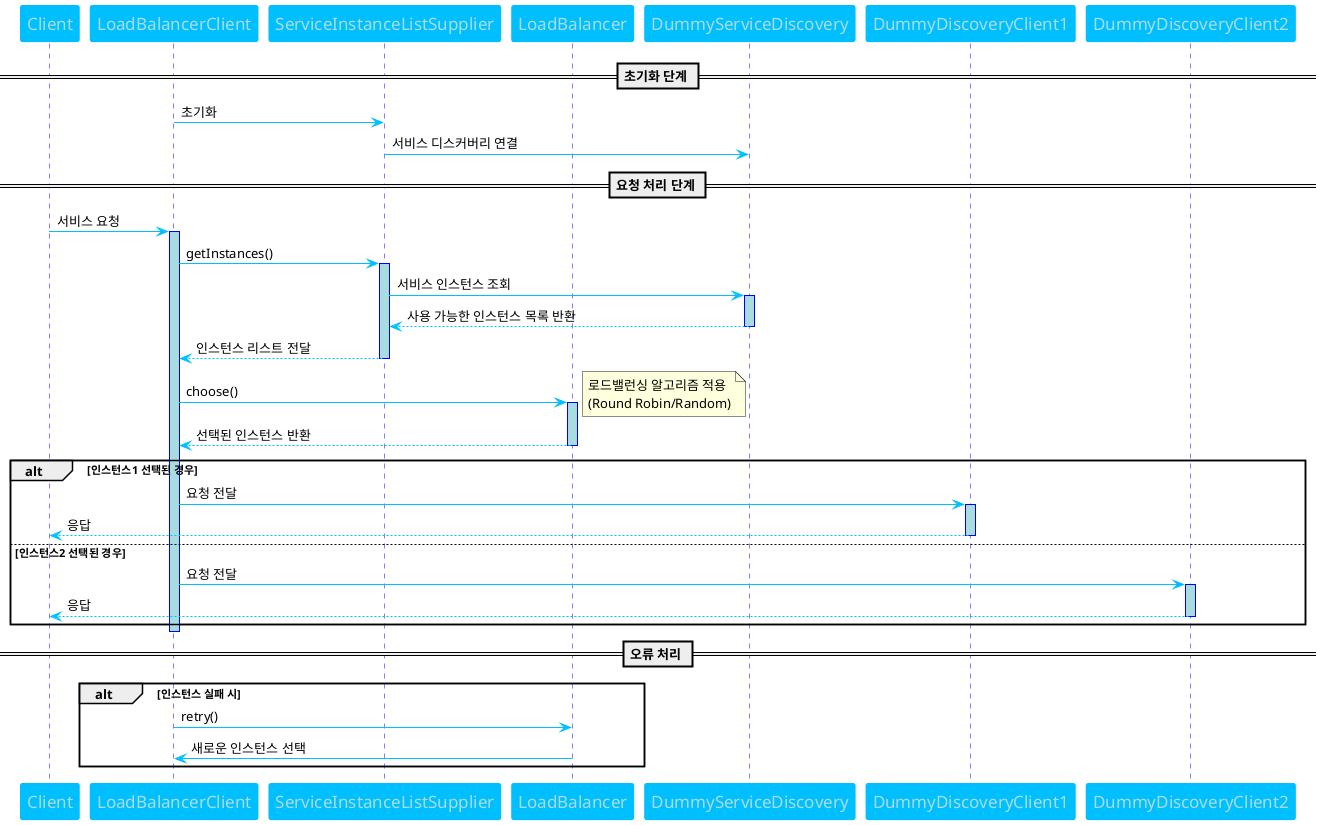@startuml
skinparam handwritten false
skinparam backgroundColor white
skinparam sequence {
    ArrowColor DeepSkyBlue
    ActorBorderColor DeepSkyBlue
    LifeLineBorderColor blue
    LifeLineBackgroundColor #A9DCDF
    
    ParticipantBorderColor DeepSkyBlue
    ParticipantBackgroundColor DeepSkyBlue
    ParticipantFontName Impact
    ParticipantFontSize 17
    ParticipantFontColor #A9DCDF
}

participant "Client" as client
participant "LoadBalancerClient" as lbc
participant "ServiceInstanceListSupplier" as sils
participant "LoadBalancer" as lb
participant "DummyServiceDiscovery" as sd
participant "DummyDiscoveryClient1" as i1
participant "DummyDiscoveryClient2" as i2

== 초기화 단계 ==
lbc -> sils: 초기화
sils -> sd: 서비스 디스커버리 연결

== 요청 처리 단계 ==
client -> lbc: 서비스 요청
activate lbc

lbc -> sils: getInstances()
activate sils

sils -> sd: 서비스 인스턴스 조회
activate sd
sd --> sils: 사용 가능한 인스턴스 목록 반환
deactivate sd

sils --> lbc: 인스턴스 리스트 전달
deactivate sils

lbc -> lb: choose()
activate lb
note right: 로드밸런싱 알고리즘 적용\n(Round Robin/Random)
lb --> lbc: 선택된 인스턴스 반환
deactivate lb

alt 인스턴스1 선택된 경우
    lbc -> i1: 요청 전달
    activate i1
    i1 --> client: 응답
    deactivate i1
else 인스턴스2 선택된 경우
    lbc -> i2: 요청 전달
    activate i2
    i2 --> client: 응답
    deactivate i2
end

deactivate lbc

== 오류 처리 ==
alt 인스턴스 실패 시
    lbc -> lb: retry()
    lb -> lbc: 새로운 인스턴스 선택
end

@enduml
